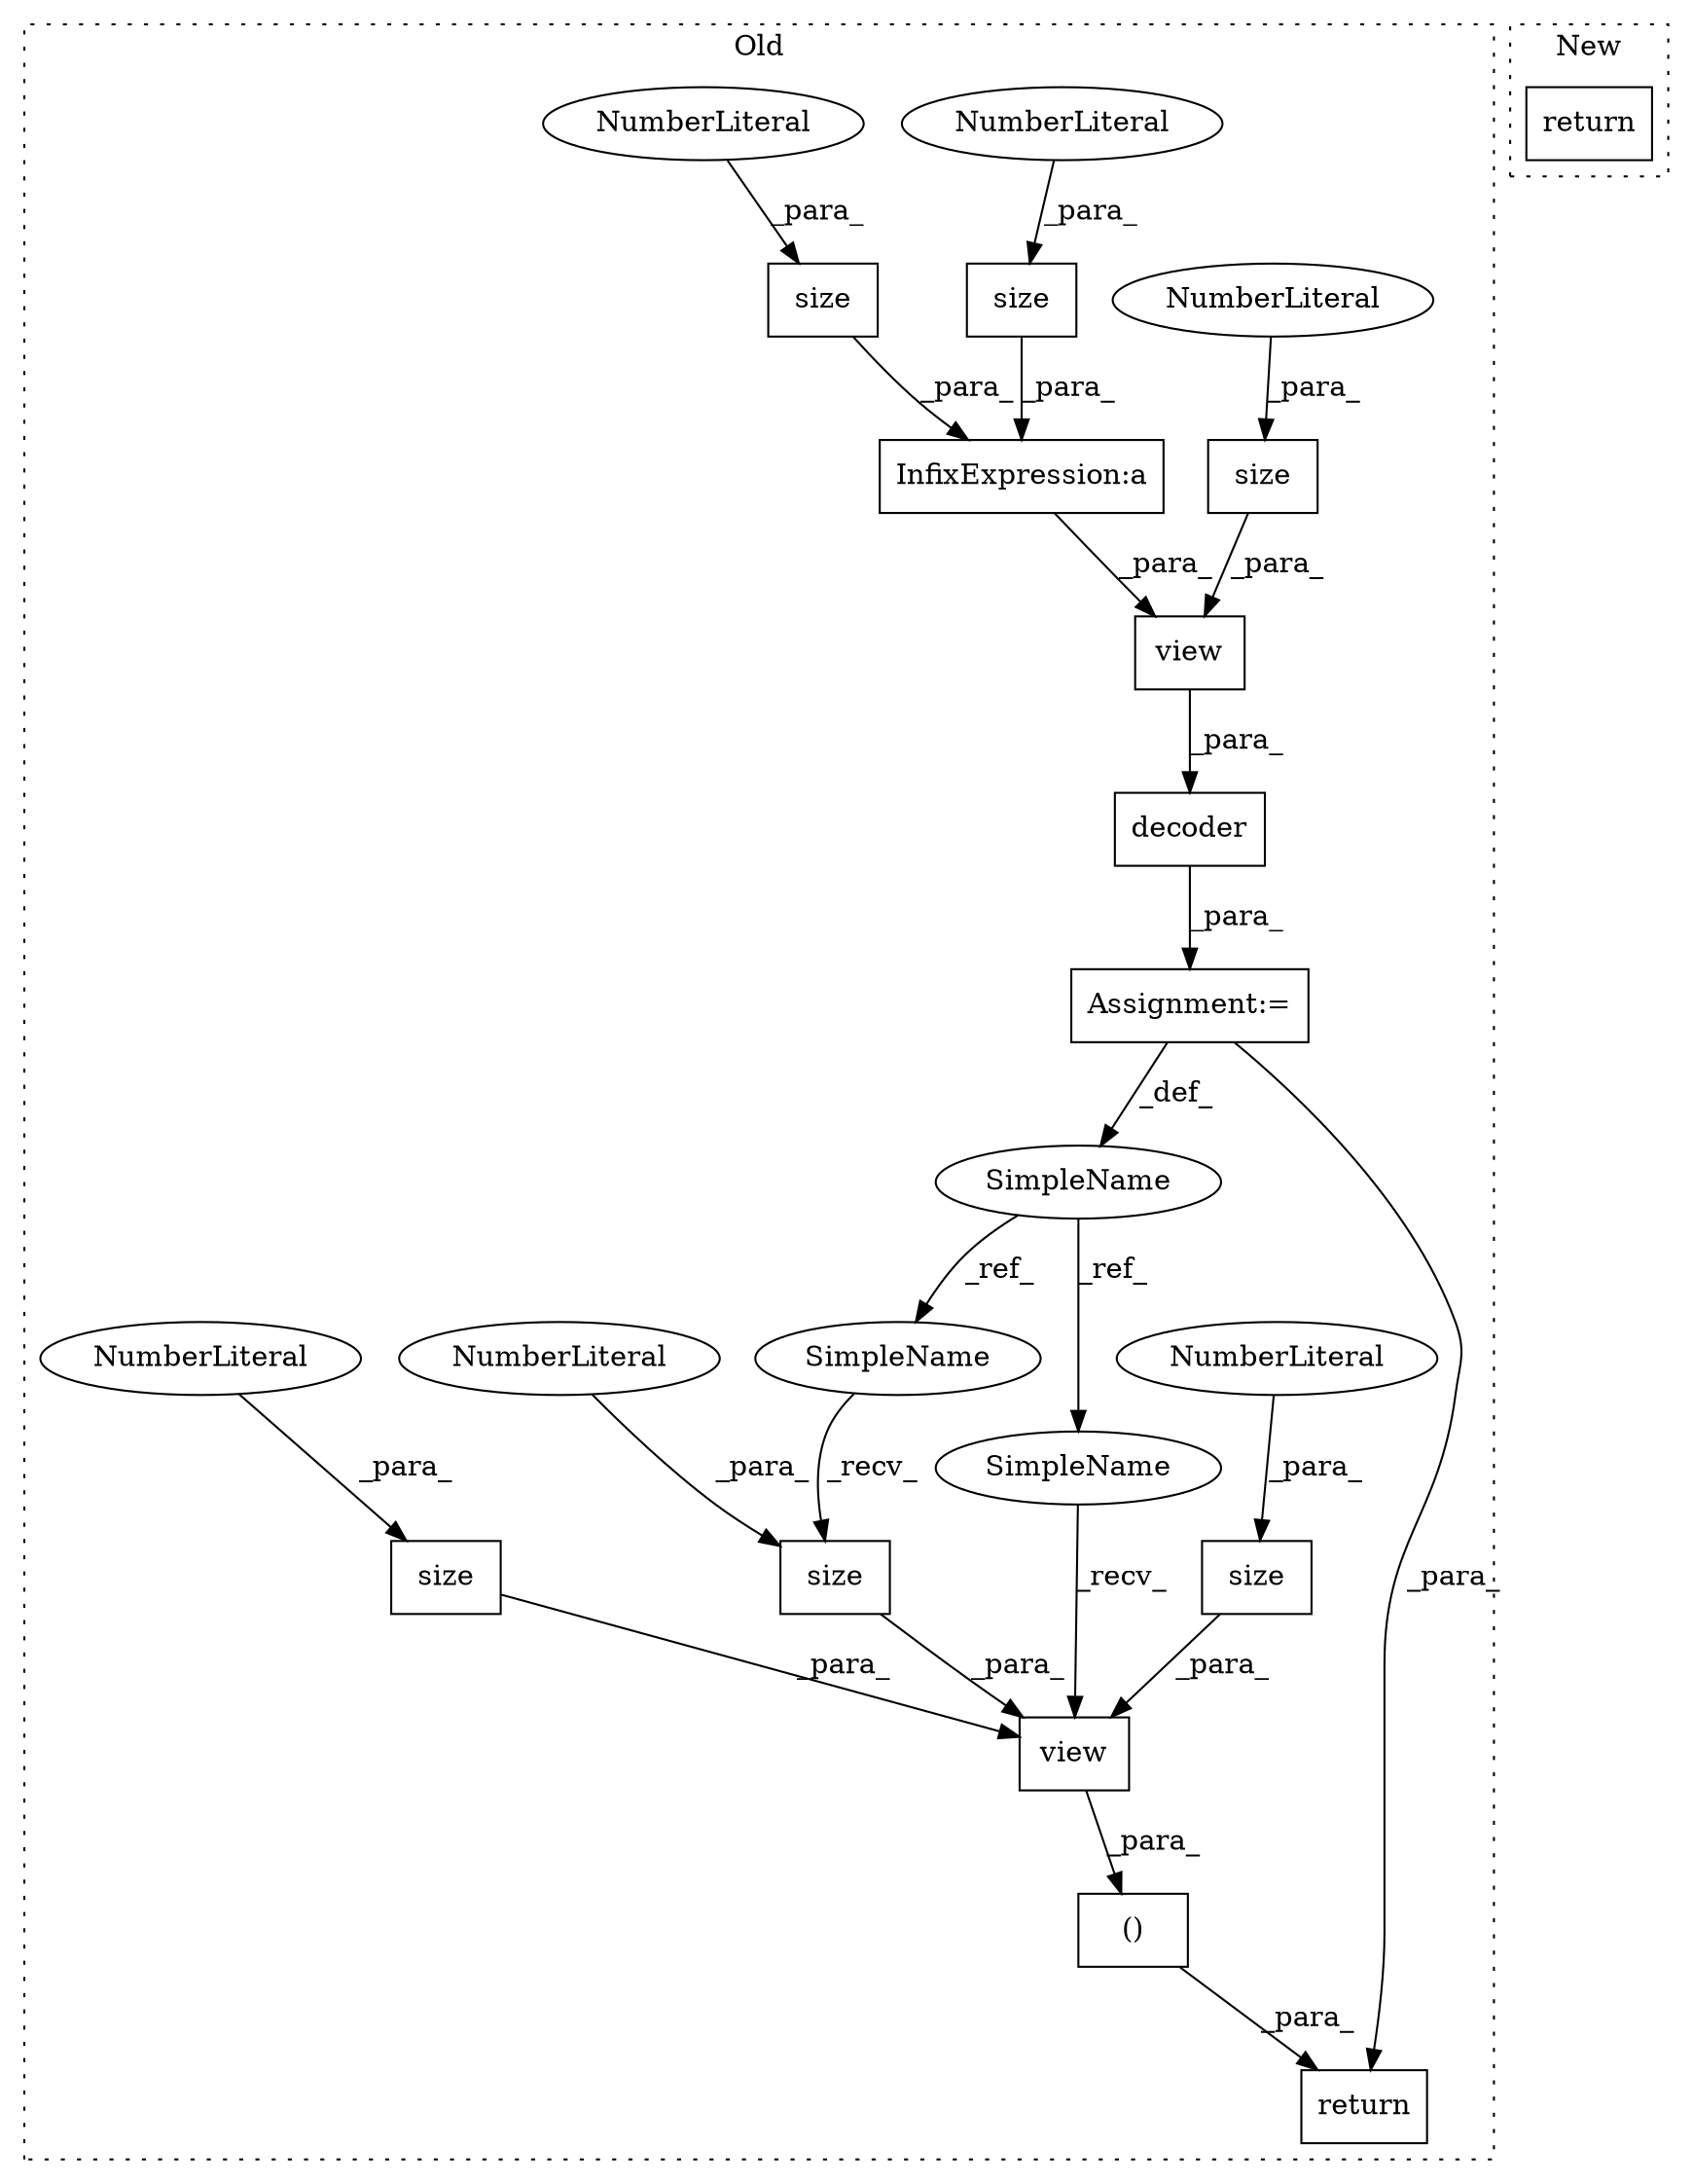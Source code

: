 digraph G {
subgraph cluster0 {
1 [label="decoder" a="32" s="4394,4461" l="8,1" shape="box"];
3 [label="Assignment:=" a="7" s="4388" l="1" shape="box"];
4 [label="()" a="106" s="4480" l="78" shape="box"];
5 [label="InfixExpression:a" a="27" s="4428" l="3" shape="box"];
6 [label="view" a="32" s="4488,4538" l="5,1" shape="box"];
7 [label="size" a="32" s="4438,4444" l="5,1" shape="box"];
8 [label="NumberLiteral" a="34" s="4443" l="1" shape="ellipse"];
9 [label="view" a="32" s="4409,4460" l="5,1" shape="box"];
10 [label="size" a="32" s="4453,4459" l="5,1" shape="box"];
11 [label="NumberLiteral" a="34" s="4458" l="1" shape="ellipse"];
12 [label="size" a="32" s="4421,4427" l="5,1" shape="box"];
13 [label="NumberLiteral" a="34" s="4426" l="1" shape="ellipse"];
14 [label="size" a="32" s="4500,4506" l="5,1" shape="box"];
15 [label="NumberLiteral" a="34" s="4505" l="1" shape="ellipse"];
16 [label="size" a="32" s="4515,4521" l="5,1" shape="box"];
17 [label="NumberLiteral" a="34" s="4520" l="1" shape="ellipse"];
18 [label="size" a="32" s="4531,4537" l="5,1" shape="box"];
19 [label="NumberLiteral" a="34" s="4536" l="1" shape="ellipse"];
20 [label="SimpleName" a="42" s="4381" l="7" shape="ellipse"];
21 [label="return" a="41" s="4468" l="12" shape="box"];
22 [label="SimpleName" a="42" s="4523" l="7" shape="ellipse"];
23 [label="SimpleName" a="42" s="4480" l="7" shape="ellipse"];
label = "Old";
style="dotted";
}
subgraph cluster1 {
2 [label="return" a="41" s="4871" l="12" shape="box"];
label = "New";
style="dotted";
}
1 -> 3 [label="_para_"];
3 -> 21 [label="_para_"];
3 -> 20 [label="_def_"];
4 -> 21 [label="_para_"];
5 -> 9 [label="_para_"];
6 -> 4 [label="_para_"];
7 -> 5 [label="_para_"];
8 -> 7 [label="_para_"];
9 -> 1 [label="_para_"];
10 -> 9 [label="_para_"];
11 -> 10 [label="_para_"];
12 -> 5 [label="_para_"];
13 -> 12 [label="_para_"];
14 -> 6 [label="_para_"];
15 -> 14 [label="_para_"];
16 -> 6 [label="_para_"];
17 -> 16 [label="_para_"];
18 -> 6 [label="_para_"];
19 -> 18 [label="_para_"];
20 -> 22 [label="_ref_"];
20 -> 23 [label="_ref_"];
22 -> 18 [label="_recv_"];
23 -> 6 [label="_recv_"];
}